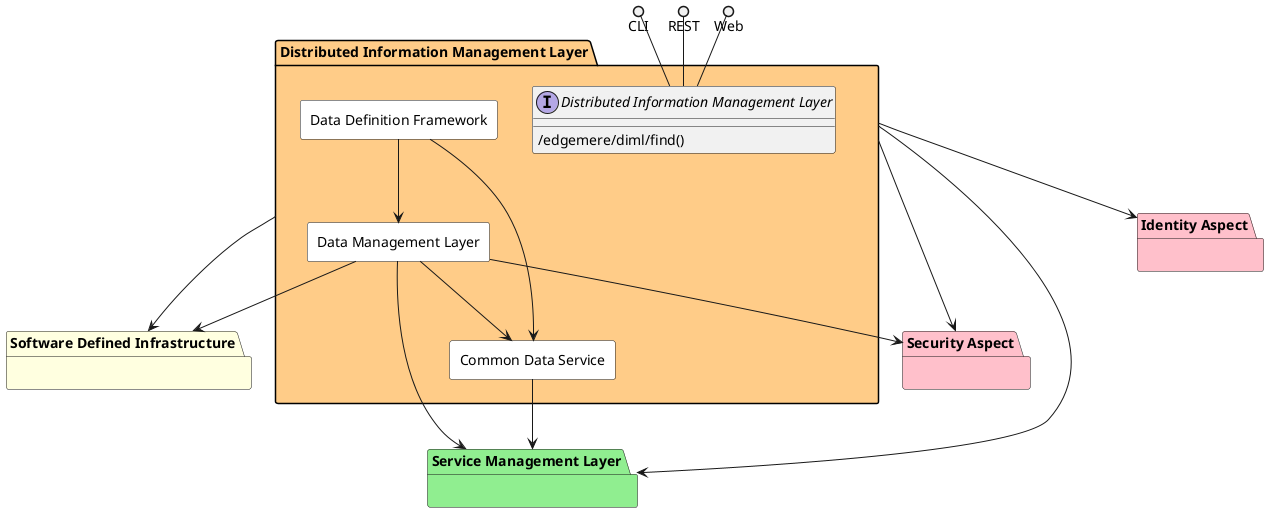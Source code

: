 @startuml


package "Software Defined Infrastructure" #lightyellow {

}

package "Service Management Layer" #lightgreen {

}

package "Security Aspect" #pink {

}

package "Identity Aspect" #pink {

}


package "Distributed Information Management Layer" #ffcc88 {

    interface "Distributed Information Management Layer" as i {
            /edgemere/diml/find()
    
    }
}

CLI ()-- i
REST ()-- i
Web ()-- i

package "Distributed Information Management Layer" #ffcc88 {


rectangle "Common Data Service" #white {
}

rectangle "Data Definition Framework" #white {
}

rectangle "Data Management Layer" #white {
}

    "Common Data Service" --> "Service Management Layer"
    
    "Data Definition Framework" --> "Data Management Layer"
    
    "Data Definition Framework" --> "Common Data Service"
    
    "Data Management Layer" --> "Software Defined Infrastructure"
    
    "Data Management Layer" --> "Security Aspect"
    
    "Data Management Layer" --> "Service Management Layer"
    
    "Data Management Layer" --> "Common Data Service"
    
}


    "Distributed Information Management Layer" --> "Software Defined Infrastructure"

    "Distributed Information Management Layer" --> "Service Management Layer"

    "Distributed Information Management Layer" --> "Security Aspect"

    "Distributed Information Management Layer" --> "Identity Aspect"


@enduml
